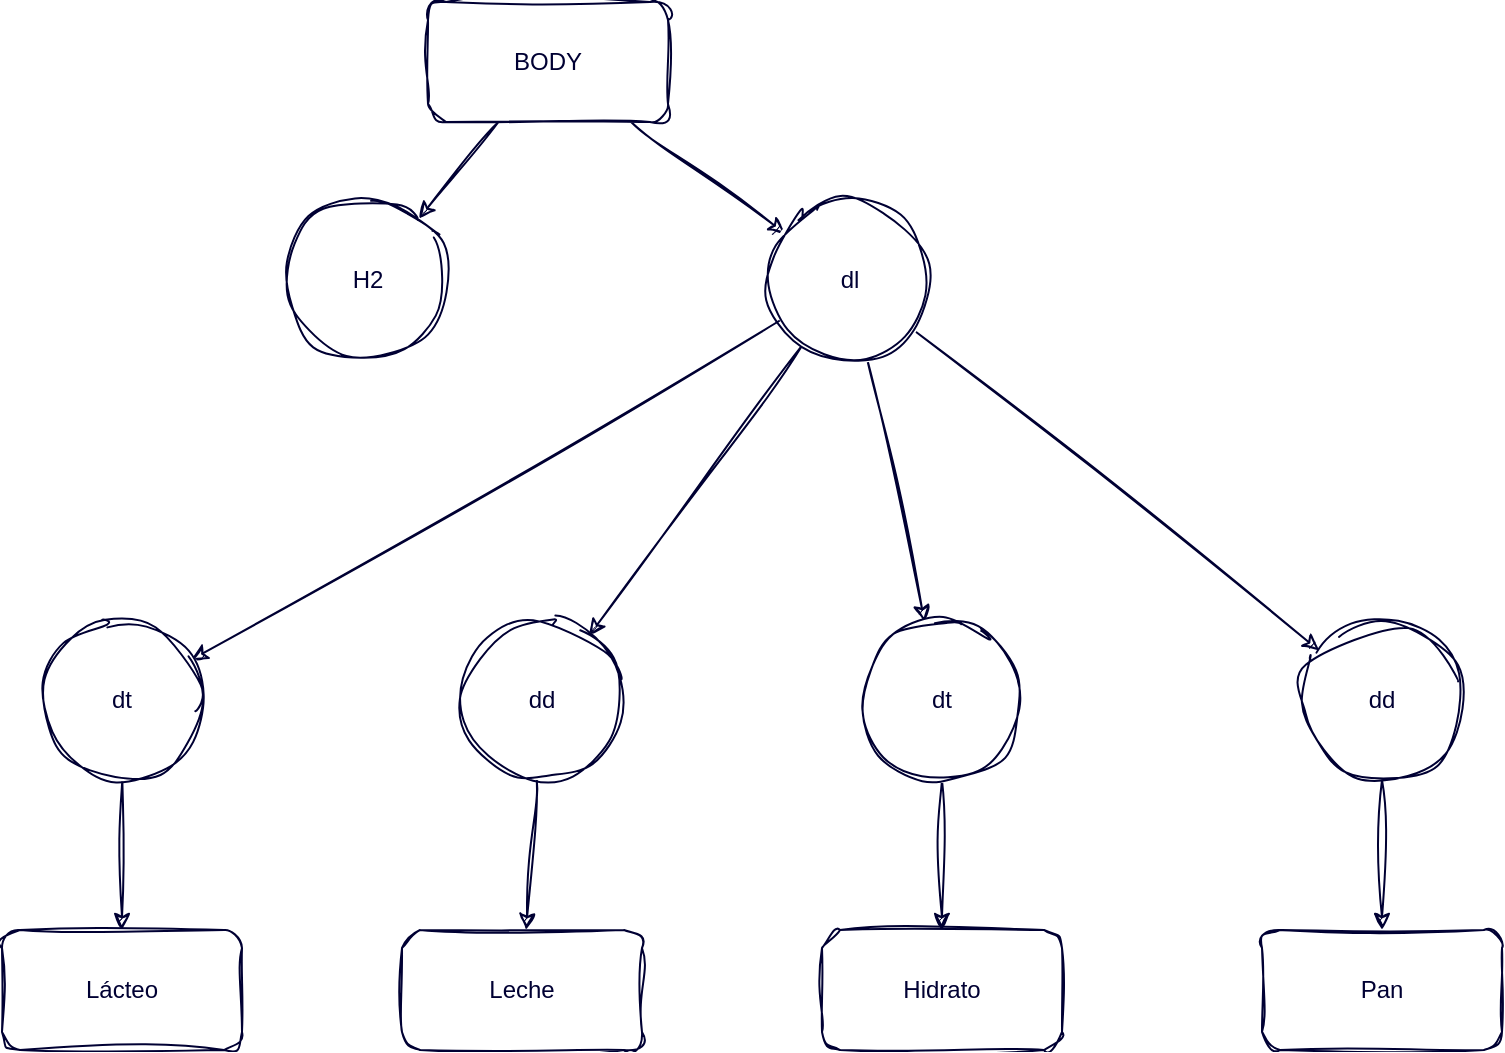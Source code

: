 <mxfile>
    <diagram id="PTfFwQov0GSMlPafJXad" name="Página-1">
        <mxGraphModel dx="1045" dy="672" grid="0" gridSize="10" guides="1" tooltips="1" connect="1" arrows="1" fold="1" page="1" pageScale="1" pageWidth="827" pageHeight="1169" background="#ffffff" math="0" shadow="0">
            <root>
                <mxCell id="0"/>
                <mxCell id="1" parent="0"/>
                <mxCell id="18" style="edgeStyle=none;html=1;rounded=1;sketch=1;curveFitting=1;jiggle=2;strokeColor=#000033;" edge="1" parent="1" source="2" target="4">
                    <mxGeometry relative="1" as="geometry"/>
                </mxCell>
                <mxCell id="19" style="edgeStyle=none;html=1;rounded=1;sketch=1;curveFitting=1;jiggle=2;strokeColor=#000033;" edge="1" parent="1" source="2" target="5">
                    <mxGeometry relative="1" as="geometry"/>
                </mxCell>
                <mxCell id="2" value="BODY" style="rounded=1;whiteSpace=wrap;html=1;sketch=1;curveFitting=1;jiggle=2;fillColor=#FFFFFF;fontColor=#000033;strokeColor=#000033;" vertex="1" parent="1">
                    <mxGeometry x="243" y="61" width="120" height="60" as="geometry"/>
                </mxCell>
                <mxCell id="4" value="H2" style="ellipse;whiteSpace=wrap;html=1;aspect=fixed;rounded=1;sketch=1;curveFitting=1;jiggle=2;fillColor=#FFFFFF;strokeColor=#000033;fontColor=#000033;" vertex="1" parent="1">
                    <mxGeometry x="173" y="160" width="80" height="80" as="geometry"/>
                </mxCell>
                <mxCell id="20" style="edgeStyle=none;html=1;rounded=1;sketch=1;curveFitting=1;jiggle=2;strokeColor=#000033;" edge="1" parent="1" source="5" target="6">
                    <mxGeometry relative="1" as="geometry"/>
                </mxCell>
                <mxCell id="21" style="edgeStyle=none;html=1;rounded=1;sketch=1;curveFitting=1;jiggle=2;strokeColor=#000033;" edge="1" parent="1" source="5" target="7">
                    <mxGeometry relative="1" as="geometry"/>
                </mxCell>
                <mxCell id="22" style="edgeStyle=none;html=1;rounded=1;sketch=1;curveFitting=1;jiggle=2;strokeColor=#000033;" edge="1" parent="1" source="5" target="8">
                    <mxGeometry relative="1" as="geometry"/>
                </mxCell>
                <mxCell id="23" style="edgeStyle=none;html=1;rounded=1;sketch=1;curveFitting=1;jiggle=2;strokeColor=#000033;" edge="1" parent="1" source="5" target="9">
                    <mxGeometry relative="1" as="geometry"/>
                </mxCell>
                <mxCell id="5" value="dl" style="ellipse;whiteSpace=wrap;html=1;aspect=fixed;rounded=1;sketch=1;curveFitting=1;jiggle=2;fillColor=#FFFFFF;strokeColor=#000033;fontColor=#000033;" vertex="1" parent="1">
                    <mxGeometry x="414" y="160" width="80" height="80" as="geometry"/>
                </mxCell>
                <mxCell id="11" style="edgeStyle=none;html=1;rounded=1;sketch=1;curveFitting=1;jiggle=2;strokeColor=#000033;" edge="1" parent="1" source="6" target="10">
                    <mxGeometry relative="1" as="geometry"/>
                </mxCell>
                <mxCell id="6" value="dt" style="ellipse;whiteSpace=wrap;html=1;aspect=fixed;rounded=1;sketch=1;curveFitting=1;jiggle=2;fillColor=#FFFFFF;strokeColor=#000033;fontColor=#000033;" vertex="1" parent="1">
                    <mxGeometry x="50" y="370" width="80" height="80" as="geometry"/>
                </mxCell>
                <mxCell id="13" value="" style="edgeStyle=none;html=1;rounded=1;sketch=1;curveFitting=1;jiggle=2;strokeColor=#000033;" edge="1" parent="1" source="7" target="12">
                    <mxGeometry relative="1" as="geometry"/>
                </mxCell>
                <mxCell id="7" value="dd" style="ellipse;whiteSpace=wrap;html=1;aspect=fixed;rounded=1;sketch=1;curveFitting=1;jiggle=2;fillColor=#FFFFFF;strokeColor=#000033;fontColor=#000033;" vertex="1" parent="1">
                    <mxGeometry x="260" y="370" width="80" height="80" as="geometry"/>
                </mxCell>
                <mxCell id="15" value="" style="edgeStyle=none;html=1;rounded=1;sketch=1;curveFitting=1;jiggle=2;strokeColor=#000033;" edge="1" parent="1" source="8" target="14">
                    <mxGeometry relative="1" as="geometry"/>
                </mxCell>
                <mxCell id="8" value="dt" style="ellipse;whiteSpace=wrap;html=1;aspect=fixed;rounded=1;sketch=1;curveFitting=1;jiggle=2;fillColor=#FFFFFF;strokeColor=#000033;fontColor=#000033;" vertex="1" parent="1">
                    <mxGeometry x="460" y="370" width="80" height="80" as="geometry"/>
                </mxCell>
                <mxCell id="17" value="" style="edgeStyle=none;html=1;rounded=1;sketch=1;curveFitting=1;jiggle=2;strokeColor=#000033;" edge="1" parent="1" source="9" target="16">
                    <mxGeometry relative="1" as="geometry"/>
                </mxCell>
                <mxCell id="9" value="dd" style="ellipse;whiteSpace=wrap;html=1;aspect=fixed;rounded=1;sketch=1;curveFitting=1;jiggle=2;fillColor=#FFFFFF;strokeColor=#000033;fontColor=#000033;" vertex="1" parent="1">
                    <mxGeometry x="680" y="370" width="80" height="80" as="geometry"/>
                </mxCell>
                <mxCell id="10" value="Lácteo" style="rounded=1;whiteSpace=wrap;html=1;sketch=1;curveFitting=1;jiggle=2;fillColor=#FFFFFF;strokeColor=#000033;fontColor=#000033;" vertex="1" parent="1">
                    <mxGeometry x="30" y="525" width="120" height="60" as="geometry"/>
                </mxCell>
                <mxCell id="12" value="Leche" style="whiteSpace=wrap;html=1;rounded=1;sketch=1;curveFitting=1;jiggle=2;fillColor=#FFFFFF;strokeColor=#000033;fontColor=#000033;" vertex="1" parent="1">
                    <mxGeometry x="230" y="525" width="120" height="60" as="geometry"/>
                </mxCell>
                <mxCell id="14" value="Hidrato" style="whiteSpace=wrap;html=1;rounded=1;sketch=1;curveFitting=1;jiggle=2;fillColor=#FFFFFF;strokeColor=#000033;fontColor=#000033;" vertex="1" parent="1">
                    <mxGeometry x="440" y="525" width="120" height="60" as="geometry"/>
                </mxCell>
                <mxCell id="16" value="Pan" style="whiteSpace=wrap;html=1;rounded=1;sketch=1;curveFitting=1;jiggle=2;fillColor=#FFFFFF;strokeColor=#000033;fontColor=#000033;" vertex="1" parent="1">
                    <mxGeometry x="660" y="525" width="120" height="60" as="geometry"/>
                </mxCell>
            </root>
        </mxGraphModel>
    </diagram>
</mxfile>
